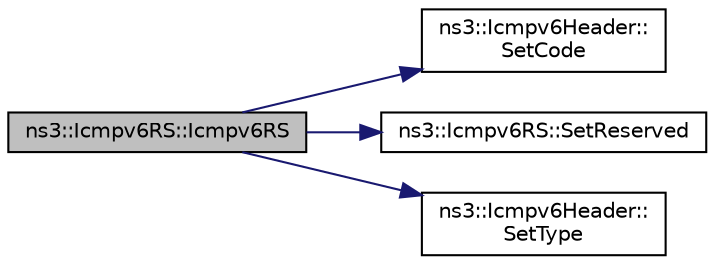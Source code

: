 digraph "ns3::Icmpv6RS::Icmpv6RS"
{
 // LATEX_PDF_SIZE
  edge [fontname="Helvetica",fontsize="10",labelfontname="Helvetica",labelfontsize="10"];
  node [fontname="Helvetica",fontsize="10",shape=record];
  rankdir="LR";
  Node1 [label="ns3::Icmpv6RS::Icmpv6RS",height=0.2,width=0.4,color="black", fillcolor="grey75", style="filled", fontcolor="black",tooltip="Constructor."];
  Node1 -> Node2 [color="midnightblue",fontsize="10",style="solid",fontname="Helvetica"];
  Node2 [label="ns3::Icmpv6Header::\lSetCode",height=0.2,width=0.4,color="black", fillcolor="white", style="filled",URL="$classns3_1_1_icmpv6_header.html#aa08a37a07a6a11973b2603e69d6e859c",tooltip="Set the code field."];
  Node1 -> Node3 [color="midnightblue",fontsize="10",style="solid",fontname="Helvetica"];
  Node3 [label="ns3::Icmpv6RS::SetReserved",height=0.2,width=0.4,color="black", fillcolor="white", style="filled",URL="$classns3_1_1_icmpv6_r_s.html#a043ab117e0cb1fd5e0c8060340e42047",tooltip="Set the reserved field."];
  Node1 -> Node4 [color="midnightblue",fontsize="10",style="solid",fontname="Helvetica"];
  Node4 [label="ns3::Icmpv6Header::\lSetType",height=0.2,width=0.4,color="black", fillcolor="white", style="filled",URL="$classns3_1_1_icmpv6_header.html#acd72c655fc99e3b4399501bd14149c52",tooltip="Set the type."];
}
